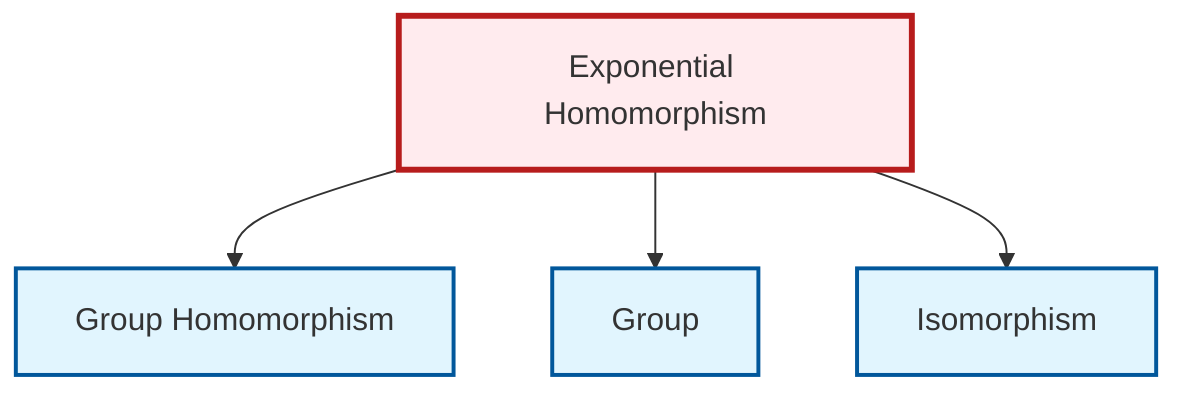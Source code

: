 graph TD
    classDef definition fill:#e1f5fe,stroke:#01579b,stroke-width:2px
    classDef theorem fill:#f3e5f5,stroke:#4a148c,stroke-width:2px
    classDef axiom fill:#fff3e0,stroke:#e65100,stroke-width:2px
    classDef example fill:#e8f5e9,stroke:#1b5e20,stroke-width:2px
    classDef current fill:#ffebee,stroke:#b71c1c,stroke-width:3px
    def-group["Group"]:::definition
    def-homomorphism["Group Homomorphism"]:::definition
    def-isomorphism["Isomorphism"]:::definition
    ex-exponential-homomorphism["Exponential Homomorphism"]:::example
    ex-exponential-homomorphism --> def-homomorphism
    ex-exponential-homomorphism --> def-group
    ex-exponential-homomorphism --> def-isomorphism
    class ex-exponential-homomorphism current